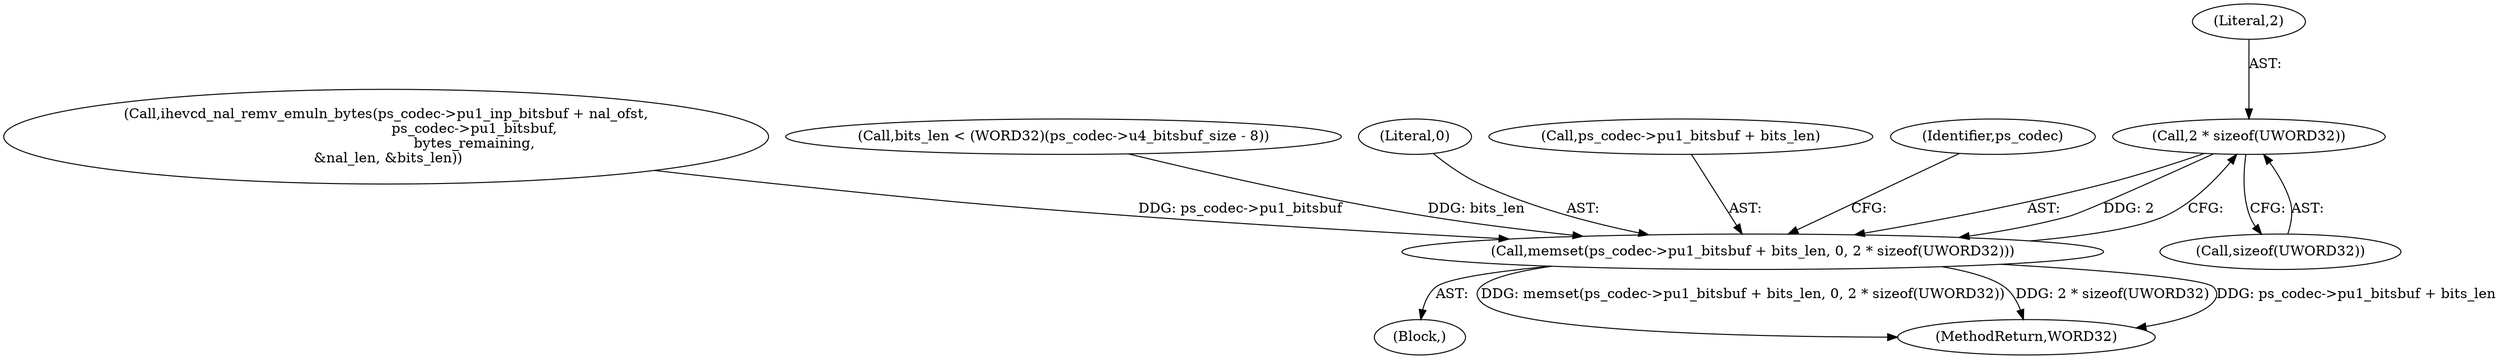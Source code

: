 digraph "0_Android_87fb7909c49e6a4510ba86ace1ffc83459c7e1b9@API" {
"1000957" [label="(Call,2 * sizeof(UWORD32))"];
"1000950" [label="(Call,memset(ps_codec->pu1_bitsbuf + bits_len, 0, 2 * sizeof(UWORD32)))"];
"1000957" [label="(Call,2 * sizeof(UWORD32))"];
"1000958" [label="(Literal,2)"];
"1000950" [label="(Call,memset(ps_codec->pu1_bitsbuf + bits_len, 0, 2 * sizeof(UWORD32)))"];
"1000925" [label="(Call,ihevcd_nal_remv_emuln_bytes(ps_codec->pu1_inp_bitsbuf + nal_ofst,\n                                        ps_codec->pu1_bitsbuf,\n                                        bytes_remaining,\n &nal_len, &bits_len))"];
"1000940" [label="(Call,bits_len < (WORD32)(ps_codec->u4_bitsbuf_size - 8))"];
"1000956" [label="(Literal,0)"];
"1000959" [label="(Call,sizeof(UWORD32))"];
"1000951" [label="(Call,ps_codec->pu1_bitsbuf + bits_len)"];
"1000949" [label="(Block,)"];
"1001918" [label="(MethodReturn,WORD32)"];
"1000963" [label="(Identifier,ps_codec)"];
"1000957" -> "1000950"  [label="AST: "];
"1000957" -> "1000959"  [label="CFG: "];
"1000958" -> "1000957"  [label="AST: "];
"1000959" -> "1000957"  [label="AST: "];
"1000950" -> "1000957"  [label="CFG: "];
"1000957" -> "1000950"  [label="DDG: 2"];
"1000950" -> "1000949"  [label="AST: "];
"1000951" -> "1000950"  [label="AST: "];
"1000956" -> "1000950"  [label="AST: "];
"1000963" -> "1000950"  [label="CFG: "];
"1000950" -> "1001918"  [label="DDG: memset(ps_codec->pu1_bitsbuf + bits_len, 0, 2 * sizeof(UWORD32))"];
"1000950" -> "1001918"  [label="DDG: 2 * sizeof(UWORD32)"];
"1000950" -> "1001918"  [label="DDG: ps_codec->pu1_bitsbuf + bits_len"];
"1000925" -> "1000950"  [label="DDG: ps_codec->pu1_bitsbuf"];
"1000940" -> "1000950"  [label="DDG: bits_len"];
}
